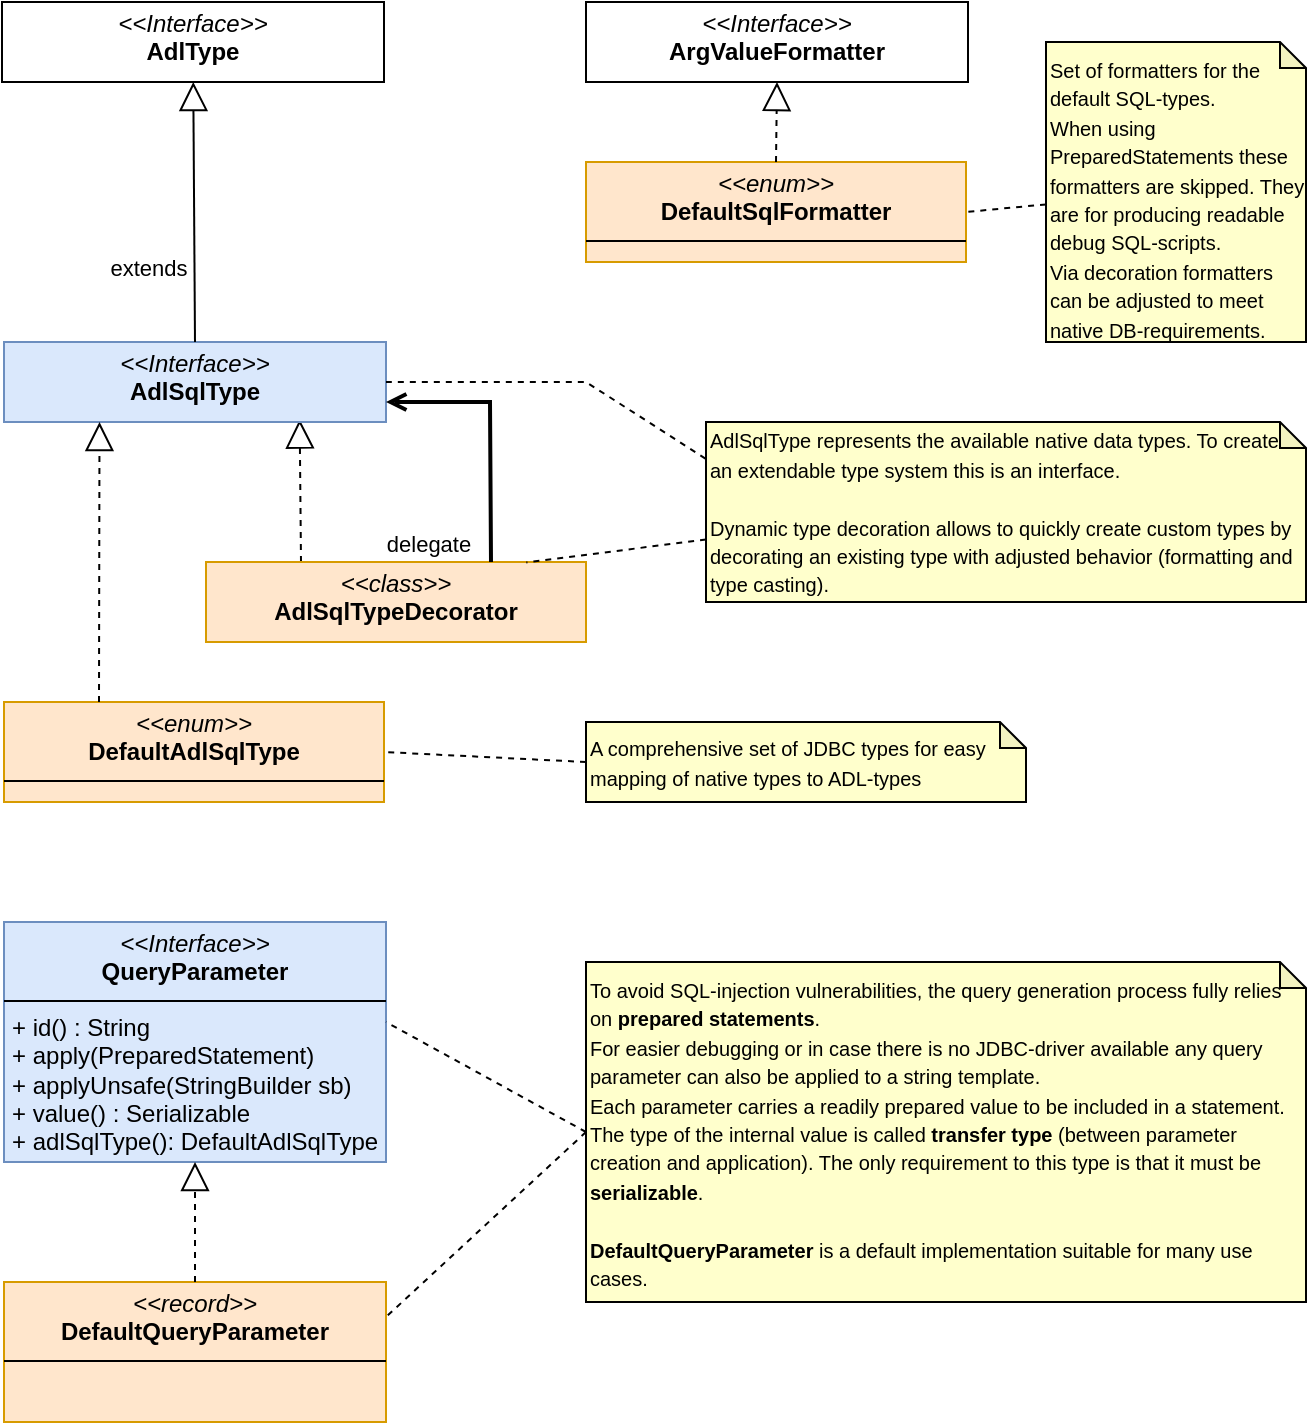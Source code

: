 <mxfile version="24.7.17" pages="4">
  <diagram name="Types and Parameters" id="B6yHBA0yNes8BWCViT4E">
    <mxGraphModel dx="737" dy="516" grid="1" gridSize="10" guides="1" tooltips="1" connect="1" arrows="1" fold="1" page="1" pageScale="1" pageWidth="827" pageHeight="1169" math="0" shadow="0">
      <root>
        <mxCell id="0" />
        <mxCell id="1" parent="0" />
        <mxCell id="3NF6qjgnj08wNpHQOnpI-2" value="&lt;p style=&quot;margin:0px;margin-top:4px;text-align:center;&quot;&gt;&lt;i&gt;&amp;lt;&amp;lt;Interface&amp;gt;&amp;gt;&lt;/i&gt;&lt;br&gt;&lt;b&gt;AdlType&lt;/b&gt;&lt;/p&gt;&lt;p style=&quot;margin:0px;margin-left:4px;&quot;&gt;&lt;br&gt;&lt;/p&gt;" style="verticalAlign=top;align=left;overflow=fill;html=1;whiteSpace=wrap;" parent="1" vertex="1">
          <mxGeometry x="18" y="30" width="191" height="40" as="geometry" />
        </mxCell>
        <mxCell id="3NF6qjgnj08wNpHQOnpI-20" value="&lt;p style=&quot;margin:0px;margin-top:4px;text-align:center;&quot;&gt;&lt;i&gt;&amp;lt;&amp;lt;enum&amp;gt;&amp;gt;&lt;/i&gt;&lt;br&gt;&lt;b&gt;DefaultAdlSqlType&lt;/b&gt;&lt;/p&gt;&lt;hr size=&quot;1&quot; style=&quot;border-style:solid;&quot;&gt;&lt;p style=&quot;margin:0px;margin-left:4px;&quot;&gt;&lt;br&gt;&lt;/p&gt;" style="verticalAlign=top;align=left;overflow=fill;html=1;whiteSpace=wrap;fillColor=#ffe6cc;strokeColor=#d79b00;" parent="1" vertex="1">
          <mxGeometry x="19" y="380" width="190" height="50" as="geometry" />
        </mxCell>
        <mxCell id="3NF6qjgnj08wNpHQOnpI-21" value="" style="endArrow=block;dashed=1;endFill=0;endSize=12;html=1;rounded=0;entryX=0.774;entryY=0.969;entryDx=0;entryDy=0;exitX=0.25;exitY=0;exitDx=0;exitDy=0;entryPerimeter=0;" parent="1" edge="1" target="3NF6qjgnj08wNpHQOnpI-22" source="VzG3GhmJKx8q3InaAPFt-4">
          <mxGeometry width="160" relative="1" as="geometry">
            <mxPoint x="160" y="380" as="sourcePoint" />
            <mxPoint x="310" y="340" as="targetPoint" />
          </mxGeometry>
        </mxCell>
        <mxCell id="3NF6qjgnj08wNpHQOnpI-22" value="&lt;p style=&quot;margin:0px;margin-top:4px;text-align:center;&quot;&gt;&lt;i&gt;&amp;lt;&amp;lt;Interface&amp;gt;&amp;gt;&lt;/i&gt;&lt;br&gt;&lt;b&gt;AdlSqlType&lt;/b&gt;&lt;/p&gt;&lt;p style=&quot;margin:0px;margin-left:4px;&quot;&gt;&lt;br&gt;&lt;/p&gt;" style="verticalAlign=top;align=left;overflow=fill;html=1;whiteSpace=wrap;fillColor=#dae8fc;strokeColor=#6c8ebf;" parent="1" vertex="1">
          <mxGeometry x="19" y="200" width="191" height="40" as="geometry" />
        </mxCell>
        <mxCell id="3NF6qjgnj08wNpHQOnpI-23" value="" style="endArrow=block;endFill=0;endSize=12;html=1;rounded=0;exitX=0.5;exitY=0;exitDx=0;exitDy=0;" parent="1" source="3NF6qjgnj08wNpHQOnpI-22" target="3NF6qjgnj08wNpHQOnpI-2" edge="1">
          <mxGeometry width="160" relative="1" as="geometry">
            <mxPoint x="629" y="285" as="sourcePoint" />
            <mxPoint x="120" y="340" as="targetPoint" />
          </mxGeometry>
        </mxCell>
        <mxCell id="VzG3GhmJKx8q3InaAPFt-8" value="extends" style="edgeLabel;html=1;align=center;verticalAlign=middle;resizable=0;points=[];" vertex="1" connectable="0" parent="3NF6qjgnj08wNpHQOnpI-23">
          <mxGeometry x="-0.498" relative="1" as="geometry">
            <mxPoint x="-24" y="-5" as="offset" />
          </mxGeometry>
        </mxCell>
        <mxCell id="VzG3GhmJKx8q3InaAPFt-2" value="&lt;span style=&quot;font-size: 10px;&quot;&gt;AdlSqlType represents the available native data types. To create an extendable type system this is an interface.&lt;/span&gt;&lt;div&gt;&lt;span style=&quot;font-size: 10px;&quot;&gt;&lt;br&gt;&lt;/span&gt;&lt;/div&gt;&lt;div&gt;&lt;span style=&quot;font-size: 10px;&quot;&gt;Dynamic type decoration allows to quickly create custom types by decorating an existing type with adjusted behavior (formatting and type casting).&lt;/span&gt;&lt;/div&gt;" style="shape=note;whiteSpace=wrap;html=1;backgroundOutline=1;darkOpacity=0.05;size=13;labelBackgroundColor=none;fillColor=#FFFFCC;gradientColor=none;align=left;" vertex="1" parent="1">
          <mxGeometry x="370" y="240" width="300" height="90" as="geometry" />
        </mxCell>
        <mxCell id="VzG3GhmJKx8q3InaAPFt-3" style="rounded=0;orthogonalLoop=1;jettySize=auto;html=1;entryX=1;entryY=0.5;entryDx=0;entryDy=0;endArrow=none;endFill=0;dashed=1;exitX=-0.001;exitY=0.203;exitDx=0;exitDy=0;exitPerimeter=0;" edge="1" parent="1" source="VzG3GhmJKx8q3InaAPFt-2" target="3NF6qjgnj08wNpHQOnpI-22">
          <mxGeometry relative="1" as="geometry">
            <mxPoint x="525" y="426" as="sourcePoint" />
            <mxPoint x="469" y="430" as="targetPoint" />
            <Array as="points">
              <mxPoint x="310" y="220" />
            </Array>
          </mxGeometry>
        </mxCell>
        <mxCell id="VzG3GhmJKx8q3InaAPFt-4" value="&lt;p style=&quot;margin:0px;margin-top:4px;text-align:center;&quot;&gt;&lt;i&gt;&amp;lt;&amp;lt;class&amp;gt;&amp;gt;&lt;/i&gt;&lt;br&gt;&lt;b&gt;AdlSqlTypeDecorator&lt;/b&gt;&lt;/p&gt;&lt;p style=&quot;margin:0px;margin-left:4px;&quot;&gt;&lt;br&gt;&lt;/p&gt;" style="verticalAlign=top;align=left;overflow=fill;html=1;whiteSpace=wrap;fillColor=#ffe6cc;strokeColor=#d79b00;" vertex="1" parent="1">
          <mxGeometry x="120" y="310" width="190" height="40" as="geometry" />
        </mxCell>
        <mxCell id="VzG3GhmJKx8q3InaAPFt-5" style="rounded=0;orthogonalLoop=1;jettySize=auto;html=1;entryX=1;entryY=0.75;entryDx=0;entryDy=0;endArrow=open;endFill=0;strokeWidth=2;exitX=0.75;exitY=0;exitDx=0;exitDy=0;" edge="1" parent="1" source="VzG3GhmJKx8q3InaAPFt-4" target="3NF6qjgnj08wNpHQOnpI-22">
          <mxGeometry relative="1" as="geometry">
            <mxPoint x="120" y="280" as="sourcePoint" />
            <mxPoint x="490" y="240" as="targetPoint" />
            <Array as="points">
              <mxPoint x="262" y="230" />
            </Array>
          </mxGeometry>
        </mxCell>
        <mxCell id="VzG3GhmJKx8q3InaAPFt-6" value="delegate" style="edgeLabel;html=1;align=center;verticalAlign=middle;resizable=0;points=[];" vertex="1" connectable="0" parent="VzG3GhmJKx8q3InaAPFt-5">
          <mxGeometry x="-0.398" relative="1" as="geometry">
            <mxPoint x="-32" y="30" as="offset" />
          </mxGeometry>
        </mxCell>
        <mxCell id="VzG3GhmJKx8q3InaAPFt-7" style="rounded=0;orthogonalLoop=1;jettySize=auto;html=1;entryX=0.843;entryY=0.005;entryDx=0;entryDy=0;endArrow=none;endFill=0;dashed=1;exitX=0;exitY=0.653;exitDx=0;exitDy=0;exitPerimeter=0;entryPerimeter=0;" edge="1" parent="1" source="VzG3GhmJKx8q3InaAPFt-2" target="VzG3GhmJKx8q3InaAPFt-4">
          <mxGeometry relative="1" as="geometry">
            <mxPoint x="320" y="255" as="sourcePoint" />
            <mxPoint x="220" y="230" as="targetPoint" />
          </mxGeometry>
        </mxCell>
        <mxCell id="VzG3GhmJKx8q3InaAPFt-9" value="" style="endArrow=block;dashed=1;endFill=0;endSize=12;html=1;rounded=0;entryX=0.25;entryY=1;entryDx=0;entryDy=0;exitX=0.25;exitY=0;exitDx=0;exitDy=0;" edge="1" parent="1" source="3NF6qjgnj08wNpHQOnpI-20" target="3NF6qjgnj08wNpHQOnpI-22">
          <mxGeometry width="160" relative="1" as="geometry">
            <mxPoint x="178" y="320" as="sourcePoint" />
            <mxPoint x="177" y="249" as="targetPoint" />
          </mxGeometry>
        </mxCell>
        <mxCell id="VzG3GhmJKx8q3InaAPFt-12" style="rounded=0;orthogonalLoop=1;jettySize=auto;html=1;entryX=1;entryY=0.5;entryDx=0;entryDy=0;dashed=1;endArrow=none;endFill=0;exitX=0;exitY=0.5;exitDx=0;exitDy=0;exitPerimeter=0;" edge="1" parent="1" source="VzG3GhmJKx8q3InaAPFt-10" target="3NF6qjgnj08wNpHQOnpI-20">
          <mxGeometry relative="1" as="geometry" />
        </mxCell>
        <mxCell id="VzG3GhmJKx8q3InaAPFt-10" value="&lt;span style=&quot;font-size: 10px;&quot;&gt;A comprehensive set of JDBC types for easy mapping of native types to ADL-types&lt;/span&gt;" style="shape=note;whiteSpace=wrap;html=1;backgroundOutline=1;darkOpacity=0.05;size=13;labelBackgroundColor=none;fillColor=#FFFFCC;gradientColor=none;align=left;" vertex="1" parent="1">
          <mxGeometry x="310" y="390" width="220" height="40" as="geometry" />
        </mxCell>
        <mxCell id="VzG3GhmJKx8q3InaAPFt-14" value="&lt;p style=&quot;margin:0px;margin-top:4px;text-align:center;&quot;&gt;&lt;i&gt;&amp;lt;&amp;lt;Interface&amp;gt;&amp;gt;&lt;/i&gt;&lt;br&gt;&lt;b&gt;QueryParameter&lt;/b&gt;&lt;/p&gt;&lt;hr size=&quot;1&quot; style=&quot;border-style:solid;&quot;&gt;&lt;p style=&quot;margin:0px;margin-left:4px;&quot;&gt;+ id() : String&lt;/p&gt;&lt;p style=&quot;margin:0px;margin-left:4px;&quot;&gt;+ apply(PreparedStatement)&lt;/p&gt;&lt;p style=&quot;margin:0px;margin-left:4px;&quot;&gt;+ applyUnsafe(StringBuilder sb)&lt;/p&gt;&lt;p style=&quot;margin:0px;margin-left:4px;&quot;&gt;+ value() : Serializable&lt;/p&gt;&lt;p style=&quot;margin:0px;margin-left:4px;&quot;&gt;+ adlSqlType(): DefaultAdlSqlType&lt;/p&gt;" style="verticalAlign=top;align=left;overflow=fill;html=1;whiteSpace=wrap;fillColor=#dae8fc;strokeColor=#6c8ebf;" vertex="1" parent="1">
          <mxGeometry x="19" y="490" width="191" height="120" as="geometry" />
        </mxCell>
        <mxCell id="VzG3GhmJKx8q3InaAPFt-15" value="&lt;span style=&quot;font-size: 10px;&quot;&gt;To avoid SQL-injection vulnerabilities, the query generation process fully relies on &lt;b&gt;prepared statements&lt;/b&gt;.&amp;nbsp;&lt;/span&gt;&lt;div&gt;&lt;span style=&quot;font-size: 10px;&quot;&gt;For easier debugging or in case there is no JDBC-driver available any query parameter can also be applied to a string template.&lt;/span&gt;&lt;/div&gt;&lt;div&gt;&lt;span style=&quot;font-size: 10px;&quot;&gt;Each parameter carries a readily prepared value to be included in a statement. The type of the internal value is called &lt;b&gt;transfer type&lt;/b&gt;&amp;nbsp;(between parameter creation and application). The only requirement to this type is that it must be &lt;b&gt;serializable&lt;/b&gt;.&lt;/span&gt;&lt;/div&gt;&lt;div&gt;&lt;span style=&quot;font-size: 10px;&quot;&gt;&lt;br&gt;&lt;/span&gt;&lt;/div&gt;&lt;div&gt;&lt;span style=&quot;font-size: 10px;&quot;&gt;&lt;b&gt;DefaultQueryParameter&lt;/b&gt; is a default implementation suitable for many use cases.&lt;/span&gt;&lt;/div&gt;" style="shape=note;whiteSpace=wrap;html=1;backgroundOutline=1;darkOpacity=0.05;size=13;labelBackgroundColor=none;fillColor=#FFFFCC;gradientColor=none;align=left;verticalAlign=top;" vertex="1" parent="1">
          <mxGeometry x="310" y="510" width="360" height="170" as="geometry" />
        </mxCell>
        <mxCell id="VzG3GhmJKx8q3InaAPFt-16" style="rounded=0;orthogonalLoop=1;jettySize=auto;html=1;dashed=1;endArrow=none;endFill=0;exitX=0;exitY=0.5;exitDx=0;exitDy=0;exitPerimeter=0;" edge="1" parent="1" source="VzG3GhmJKx8q3InaAPFt-15">
          <mxGeometry relative="1" as="geometry">
            <mxPoint x="300" y="530" as="sourcePoint" />
            <mxPoint x="210" y="540" as="targetPoint" />
          </mxGeometry>
        </mxCell>
        <mxCell id="VzG3GhmJKx8q3InaAPFt-17" value="&lt;p style=&quot;margin:0px;margin-top:4px;text-align:center;&quot;&gt;&lt;i&gt;&amp;lt;&amp;lt;record&amp;gt;&amp;gt;&lt;/i&gt;&lt;br&gt;&lt;b&gt;DefaultQueryParameter&lt;/b&gt;&lt;/p&gt;&lt;hr size=&quot;1&quot; style=&quot;border-style:solid;&quot;&gt;&lt;p style=&quot;margin:0px;margin-left:4px;&quot;&gt;&lt;br&gt;&lt;/p&gt;" style="verticalAlign=top;align=left;overflow=fill;html=1;whiteSpace=wrap;fillColor=#ffe6cc;strokeColor=#d79b00;" vertex="1" parent="1">
          <mxGeometry x="19" y="670" width="191" height="70" as="geometry" />
        </mxCell>
        <mxCell id="VzG3GhmJKx8q3InaAPFt-18" value="" style="endArrow=block;dashed=1;endFill=0;endSize=12;html=1;rounded=0;entryX=0.5;entryY=1;entryDx=0;entryDy=0;exitX=0.5;exitY=0;exitDx=0;exitDy=0;" edge="1" parent="1" source="VzG3GhmJKx8q3InaAPFt-17" target="VzG3GhmJKx8q3InaAPFt-14">
          <mxGeometry width="160" relative="1" as="geometry">
            <mxPoint x="77" y="390" as="sourcePoint" />
            <mxPoint x="77" y="250" as="targetPoint" />
          </mxGeometry>
        </mxCell>
        <mxCell id="VzG3GhmJKx8q3InaAPFt-23" style="rounded=0;orthogonalLoop=1;jettySize=auto;html=1;dashed=1;endArrow=none;endFill=0;exitX=0;exitY=0.5;exitDx=0;exitDy=0;exitPerimeter=0;entryX=1;entryY=0.25;entryDx=0;entryDy=0;" edge="1" parent="1" source="VzG3GhmJKx8q3InaAPFt-15" target="VzG3GhmJKx8q3InaAPFt-17">
          <mxGeometry relative="1" as="geometry">
            <mxPoint x="310" y="605" as="sourcePoint" />
            <mxPoint x="220" y="550" as="targetPoint" />
          </mxGeometry>
        </mxCell>
        <mxCell id="EDahRD0NgZOyH85qTdH9-1" value="&lt;p style=&quot;margin:0px;margin-top:4px;text-align:center;&quot;&gt;&lt;i&gt;&amp;lt;&amp;lt;enum&amp;gt;&amp;gt;&lt;/i&gt;&lt;br&gt;&lt;b&gt;DefaultSqlFormatter&lt;/b&gt;&lt;/p&gt;&lt;hr size=&quot;1&quot; style=&quot;border-style:solid;&quot;&gt;&lt;p style=&quot;margin:0px;margin-left:4px;&quot;&gt;&lt;br&gt;&lt;/p&gt;" style="verticalAlign=top;align=left;overflow=fill;html=1;whiteSpace=wrap;fillColor=#ffe6cc;strokeColor=#d79b00;" vertex="1" parent="1">
          <mxGeometry x="310" y="110" width="190" height="50" as="geometry" />
        </mxCell>
        <mxCell id="EDahRD0NgZOyH85qTdH9-2" value="&lt;p style=&quot;margin:0px;margin-top:4px;text-align:center;&quot;&gt;&lt;i&gt;&amp;lt;&amp;lt;Interface&amp;gt;&amp;gt;&lt;/i&gt;&lt;br&gt;&lt;b&gt;ArgValueFormatter&lt;/b&gt;&lt;/p&gt;&lt;p style=&quot;margin:0px;margin-left:4px;&quot;&gt;&lt;br&gt;&lt;/p&gt;" style="verticalAlign=top;align=left;overflow=fill;html=1;whiteSpace=wrap;" vertex="1" parent="1">
          <mxGeometry x="310" y="30" width="191" height="40" as="geometry" />
        </mxCell>
        <mxCell id="EDahRD0NgZOyH85qTdH9-3" value="" style="endArrow=block;dashed=1;endFill=0;endSize=12;html=1;rounded=0;entryX=0.5;entryY=1;entryDx=0;entryDy=0;exitX=0.5;exitY=0;exitDx=0;exitDy=0;" edge="1" parent="1" source="EDahRD0NgZOyH85qTdH9-1" target="EDahRD0NgZOyH85qTdH9-2">
          <mxGeometry width="160" relative="1" as="geometry">
            <mxPoint x="178" y="320" as="sourcePoint" />
            <mxPoint x="177" y="249" as="targetPoint" />
          </mxGeometry>
        </mxCell>
        <mxCell id="EDahRD0NgZOyH85qTdH9-6" style="rounded=0;orthogonalLoop=1;jettySize=auto;html=1;entryX=1;entryY=0.5;entryDx=0;entryDy=0;endArrow=none;endFill=0;dashed=1;" edge="1" parent="1" source="EDahRD0NgZOyH85qTdH9-4" target="EDahRD0NgZOyH85qTdH9-1">
          <mxGeometry relative="1" as="geometry" />
        </mxCell>
        <mxCell id="EDahRD0NgZOyH85qTdH9-4" value="&lt;span style=&quot;font-size: 10px;&quot;&gt;Set of formatters for the default SQL-types.&lt;/span&gt;&lt;div&gt;&lt;span style=&quot;font-size: 10px;&quot;&gt;When using PreparedStatements these formatters are skipped. They are for producing readable debug SQL-scripts.&lt;/span&gt;&lt;/div&gt;&lt;div&gt;&lt;span style=&quot;font-size: 10px;&quot;&gt;Via decoration formatters can be adjusted to meet native DB-requirements.&lt;/span&gt;&lt;/div&gt;" style="shape=note;whiteSpace=wrap;html=1;backgroundOutline=1;darkOpacity=0.05;size=13;labelBackgroundColor=none;fillColor=#FFFFCC;gradientColor=none;align=left;verticalAlign=top;" vertex="1" parent="1">
          <mxGeometry x="540" y="50" width="130" height="150" as="geometry" />
        </mxCell>
      </root>
    </mxGraphModel>
  </diagram>
  <diagram id="x_Kza-SuOTrE1SJIn9SX" name="Parameter Creator and Applicator">
    <mxGraphModel dx="737" dy="516" grid="1" gridSize="10" guides="1" tooltips="1" connect="1" arrows="1" fold="1" page="1" pageScale="1" pageWidth="1654" pageHeight="1169" math="0" shadow="0">
      <root>
        <mxCell id="0" />
        <mxCell id="1" parent="0" />
        <mxCell id="MIOLRvL_NecoNbi9XYqo-1" value="&lt;p style=&quot;margin:0px;margin-top:4px;text-align:center;&quot;&gt;&lt;i&gt;&amp;lt;&amp;lt;Interface&amp;gt;&amp;gt;&lt;/i&gt;&lt;br&gt;&lt;b&gt;QueryParameter&lt;/b&gt;&lt;/p&gt;&lt;hr size=&quot;1&quot; style=&quot;border-style:solid;&quot;&gt;&lt;p style=&quot;margin:0px;margin-left:4px;&quot;&gt;+ id() : String&lt;/p&gt;&lt;p style=&quot;margin:0px;margin-left:4px;&quot;&gt;+ apply(PreparedStatement)&lt;/p&gt;&lt;p style=&quot;margin:0px;margin-left:4px;&quot;&gt;+ applyUnsafe(StringBuilder sb)&lt;/p&gt;&lt;p style=&quot;margin:0px;margin-left:4px;&quot;&gt;&lt;br&gt;&lt;/p&gt;" style="verticalAlign=top;align=left;overflow=fill;html=1;whiteSpace=wrap;fillColor=#dae8fc;strokeColor=#6c8ebf;" vertex="1" parent="1">
          <mxGeometry x="260" y="50" width="191" height="100" as="geometry" />
        </mxCell>
        <mxCell id="MIOLRvL_NecoNbi9XYqo-3" style="rounded=0;orthogonalLoop=1;jettySize=auto;html=1;entryX=0.25;entryY=1;entryDx=0;entryDy=0;dashed=1;endArrow=openThin;endFill=0;" edge="1" parent="1" source="MIOLRvL_NecoNbi9XYqo-2" target="MIOLRvL_NecoNbi9XYqo-1">
          <mxGeometry relative="1" as="geometry" />
        </mxCell>
        <mxCell id="MIOLRvL_NecoNbi9XYqo-4" value="&amp;lt;&amp;lt;produces&amp;gt;&amp;gt;" style="edgeLabel;html=1;align=center;verticalAlign=middle;resizable=0;points=[];" vertex="1" connectable="0" parent="MIOLRvL_NecoNbi9XYqo-3">
          <mxGeometry x="0.016" y="1" relative="1" as="geometry">
            <mxPoint x="-44" as="offset" />
          </mxGeometry>
        </mxCell>
        <mxCell id="MIOLRvL_NecoNbi9XYqo-2" value="&lt;p style=&quot;margin:0px;margin-top:4px;text-align:center;&quot;&gt;&lt;i&gt;&amp;lt;&amp;lt;Interface&amp;gt;&amp;gt;&lt;/i&gt;&lt;br&gt;&lt;b&gt;QueryParameterCreator&lt;/b&gt;&lt;/p&gt;&lt;hr size=&quot;1&quot; style=&quot;border-style:solid;&quot;&gt;&lt;p style=&quot;margin:0px;margin-left:4px;&quot;&gt;+ createParameter(...) : QueryParameter&lt;/p&gt;" style="verticalAlign=top;align=left;overflow=fill;html=1;whiteSpace=wrap;fillColor=#dae8fc;strokeColor=#6c8ebf;" vertex="1" parent="1">
          <mxGeometry x="50" y="230" width="230" height="80" as="geometry" />
        </mxCell>
        <mxCell id="MIOLRvL_NecoNbi9XYqo-5" value="&lt;p style=&quot;margin:0px;margin-top:4px;text-align:center;&quot;&gt;&lt;i&gt;&amp;lt;&amp;lt;Interface&amp;gt;&amp;gt;&lt;/i&gt;&lt;br&gt;&lt;b&gt;QueryParameterApplicator&lt;/b&gt;&lt;/p&gt;&lt;hr size=&quot;1&quot; style=&quot;border-style:solid;&quot;&gt;&lt;p style=&quot;margin: 0px 0px 0px 4px;&quot;&gt;+ apply(PreparedStatement, QueryParameter)&lt;/p&gt;&lt;p style=&quot;margin: 0px 0px 0px 4px;&quot;&gt;+ applyUnsafe(StringBuilder sb, QueryParameter)&lt;/p&gt;" style="verticalAlign=top;align=left;overflow=fill;html=1;whiteSpace=wrap;fillColor=#dae8fc;strokeColor=#6c8ebf;" vertex="1" parent="1">
          <mxGeometry x="370" y="230" width="280" height="80" as="geometry" />
        </mxCell>
        <mxCell id="ckZwHOcWUMg5kmXSaNj4-1" style="rounded=0;orthogonalLoop=1;jettySize=auto;html=1;entryX=0.75;entryY=1;entryDx=0;entryDy=0;dashed=1;endArrow=openThin;endFill=0;exitX=0.25;exitY=0;exitDx=0;exitDy=0;" edge="1" parent="1" source="MIOLRvL_NecoNbi9XYqo-5" target="MIOLRvL_NecoNbi9XYqo-1">
          <mxGeometry relative="1" as="geometry">
            <mxPoint x="223" y="240" as="sourcePoint" />
            <mxPoint x="318" y="160" as="targetPoint" />
          </mxGeometry>
        </mxCell>
        <mxCell id="ckZwHOcWUMg5kmXSaNj4-2" value="&amp;lt;&amp;lt;applies&amp;gt;&amp;gt;" style="edgeLabel;html=1;align=center;verticalAlign=middle;resizable=0;points=[];" vertex="1" connectable="0" parent="ckZwHOcWUMg5kmXSaNj4-1">
          <mxGeometry x="0.016" y="1" relative="1" as="geometry">
            <mxPoint x="48" as="offset" />
          </mxGeometry>
        </mxCell>
        <mxCell id="0qeALjtvva6mWQWMnZqH-1" value="&lt;p style=&quot;margin:0px;margin-top:4px;text-align:center;&quot;&gt;&lt;i&gt;&amp;lt;&amp;lt;class&amp;gt;&amp;gt;&lt;/i&gt;&lt;br&gt;&lt;b&gt;DefaultQueryParameterCreator&lt;/b&gt;&lt;/p&gt;&lt;hr size=&quot;1&quot; style=&quot;border-style:solid;&quot;&gt;&lt;p style=&quot;margin:0px;margin-left:4px;&quot;&gt;&lt;br&gt;&lt;/p&gt;" style="verticalAlign=top;align=left;overflow=fill;html=1;whiteSpace=wrap;fillColor=#ffe6cc;strokeColor=#d79b00;" vertex="1" parent="1">
          <mxGeometry x="50" y="380" width="230" height="70" as="geometry" />
        </mxCell>
        <mxCell id="9kdbn6EF4n3llMZGYcnC-1" value="" style="endArrow=block;dashed=1;endFill=0;endSize=12;html=1;rounded=0;entryX=0.5;entryY=1;entryDx=0;entryDy=0;exitX=0.5;exitY=0;exitDx=0;exitDy=0;" edge="1" parent="1" source="0qeALjtvva6mWQWMnZqH-1" target="MIOLRvL_NecoNbi9XYqo-2">
          <mxGeometry width="160" relative="1" as="geometry">
            <mxPoint x="67" y="380" as="sourcePoint" />
            <mxPoint x="67" y="240" as="targetPoint" />
          </mxGeometry>
        </mxCell>
        <mxCell id="9kdbn6EF4n3llMZGYcnC-2" value="&lt;p style=&quot;margin:0px;margin-top:4px;text-align:center;&quot;&gt;&lt;i&gt;&amp;lt;&amp;lt;class&amp;gt;&amp;gt;&lt;/i&gt;&lt;br&gt;&lt;b&gt;DefaultQueryParameterApplicator&lt;/b&gt;&lt;/p&gt;&lt;hr size=&quot;1&quot; style=&quot;border-style:solid;&quot;&gt;&lt;p style=&quot;margin:0px;margin-left:4px;&quot;&gt;&lt;br&gt;&lt;/p&gt;" style="verticalAlign=top;align=left;overflow=fill;html=1;whiteSpace=wrap;fillColor=#ffe6cc;strokeColor=#d79b00;" vertex="1" parent="1">
          <mxGeometry x="370" y="380" width="280" height="70" as="geometry" />
        </mxCell>
        <mxCell id="9kdbn6EF4n3llMZGYcnC-3" value="" style="endArrow=block;dashed=1;endFill=0;endSize=12;html=1;rounded=0;entryX=0.5;entryY=1;entryDx=0;entryDy=0;exitX=0.5;exitY=0;exitDx=0;exitDy=0;" edge="1" parent="1" source="9kdbn6EF4n3llMZGYcnC-2">
          <mxGeometry width="160" relative="1" as="geometry">
            <mxPoint x="509.76" y="380" as="sourcePoint" />
            <mxPoint x="509.76" y="310" as="targetPoint" />
          </mxGeometry>
        </mxCell>
        <mxCell id="9y1AJoY2CtdxsoXdOeCZ-1" value="&lt;span style=&quot;font-size: 10px;&quot;&gt;The creation of parameters occur throughout the query generation process, and the order is not always in sync with the final script structure.&amp;nbsp;&lt;/span&gt;&lt;span style=&quot;font-size: 10px; background-color: initial;&quot;&gt;Thus the creation of a parameter and its application to the final script are &lt;/span&gt;&lt;b style=&quot;font-size: 10px; background-color: initial;&quot;&gt;temporarily decoupled&lt;/b&gt;&lt;span style=&quot;font-size: 10px; background-color: initial;&quot;&gt;.&lt;/span&gt;&lt;div&gt;&lt;span style=&quot;font-size: 10px;&quot;&gt;Creator and Applicator don&#39;t have any direct dependency but a strong relationship regarding the parameters being transferred between them. Custom types may require changes to creator, applicator or both, especially when introducing a custom transfer type.&lt;/span&gt;&lt;/div&gt;" style="shape=note;whiteSpace=wrap;html=1;backgroundOutline=1;darkOpacity=0.05;size=13;labelBackgroundColor=none;fillColor=#FFFFCC;gradientColor=none;align=left;verticalAlign=top;" vertex="1" parent="1">
          <mxGeometry x="50" y="490" width="600" height="70" as="geometry" />
        </mxCell>
      </root>
    </mxGraphModel>
  </diagram>
  <diagram id="b90fduYLuyM12BCiU1hl" name="Query Template">
    <mxGraphModel dx="885" dy="619" grid="1" gridSize="10" guides="1" tooltips="1" connect="1" arrows="1" fold="1" page="1" pageScale="1" pageWidth="1654" pageHeight="1169" math="0" shadow="0">
      <root>
        <mxCell id="0" />
        <mxCell id="1" parent="0" />
        <mxCell id="m3eZe2TsLJa4BU7yAmKE-1" value="&lt;p style=&quot;margin:0px;margin-top:4px;text-align:center;&quot;&gt;&lt;i&gt;&amp;lt;&amp;lt;Interface&amp;gt;&amp;gt;&lt;/i&gt;&lt;br&gt;&lt;b&gt;QueryParameter&lt;/b&gt;&lt;/p&gt;&lt;hr size=&quot;1&quot; style=&quot;border-style:solid;&quot;&gt;&lt;p style=&quot;margin:0px;margin-left:4px;&quot;&gt;&lt;br&gt;&lt;/p&gt;" style="verticalAlign=top;align=left;overflow=fill;html=1;whiteSpace=wrap;fillColor=#dae8fc;strokeColor=#6c8ebf;" vertex="1" parent="1">
          <mxGeometry x="90" y="60" width="191" height="60" as="geometry" />
        </mxCell>
        <mxCell id="m3eZe2TsLJa4BU7yAmKE-2" value="" style="endArrow=diamondThin;endFill=0;endSize=24;html=1;rounded=0;strokeWidth=2;exitX=0.5;exitY=1;exitDx=0;exitDy=0;startArrow=open;startFill=0;entryX=0.5;entryY=0;entryDx=0;entryDy=0;" edge="1" parent="1" source="m3eZe2TsLJa4BU7yAmKE-1" target="P41EKG27X_TSdS8ak9Q--1">
          <mxGeometry width="160" relative="1" as="geometry">
            <mxPoint x="420" y="460" as="sourcePoint" />
            <mxPoint x="185" y="210" as="targetPoint" />
          </mxGeometry>
        </mxCell>
        <mxCell id="m3eZe2TsLJa4BU7yAmKE-3" value="orderedParameters" style="edgeLabel;html=1;align=center;verticalAlign=middle;resizable=0;points=[];" vertex="1" connectable="0" parent="m3eZe2TsLJa4BU7yAmKE-2">
          <mxGeometry x="0.289" y="-3" relative="1" as="geometry">
            <mxPoint x="58" y="-5" as="offset" />
          </mxGeometry>
        </mxCell>
        <mxCell id="m3eZe2TsLJa4BU7yAmKE-4" value="*" style="edgeLabel;html=1;align=center;verticalAlign=middle;resizable=0;points=[];" vertex="1" connectable="0" parent="m3eZe2TsLJa4BU7yAmKE-2">
          <mxGeometry x="-0.831" relative="1" as="geometry">
            <mxPoint x="-14" y="1" as="offset" />
          </mxGeometry>
        </mxCell>
        <mxCell id="9ovojzfolf14HmZB8hPD-2" style="rounded=0;orthogonalLoop=1;jettySize=auto;html=1;endArrow=none;endFill=0;dashed=1;entryX=1;entryY=0.5;entryDx=0;entryDy=0;" edge="1" parent="1" source="9ovojzfolf14HmZB8hPD-1" target="P41EKG27X_TSdS8ak9Q--1">
          <mxGeometry relative="1" as="geometry">
            <mxPoint x="300" y="260" as="targetPoint" />
          </mxGeometry>
        </mxCell>
        <mxCell id="9ovojzfolf14HmZB8hPD-1" value="&lt;span style=&quot;font-size: 10px;&quot;&gt;A QueryTemplateWithParameters is a script (qmTemplate) for a PreparedStatement where each parameter is represented by a question mark.&lt;/span&gt;&lt;div&gt;&lt;span style=&quot;font-size: 10px;&quot;&gt;&lt;br&gt;&lt;/span&gt;&lt;/div&gt;&lt;div&gt;&lt;span style=&quot;font-size: 10px;&quot;&gt;The template knows the parameters in order of appearance, so they can be applied correctly when setting up a PreparedStatement.&lt;/span&gt;&lt;/div&gt;&lt;div&gt;&lt;span style=&quot;font-size: 10px;&quot;&gt;&lt;br&gt;&lt;/span&gt;&lt;/div&gt;&lt;div&gt;&lt;span style=&quot;font-size: 10px;&quot;&gt;There is also included a list with the exact positions of the question marks, so they can be replaced with formatted values (for debugging, or in case there is no JDBC-driver available).&lt;/span&gt;&lt;/div&gt;" style="shape=note;whiteSpace=wrap;html=1;backgroundOutline=1;darkOpacity=0.05;size=13;labelBackgroundColor=none;fillColor=#FFFFCC;gradientColor=none;align=left;verticalAlign=top;" vertex="1" parent="1">
          <mxGeometry x="350" y="160" width="270" height="190" as="geometry" />
        </mxCell>
        <mxCell id="P41EKG27X_TSdS8ak9Q--1" value="&lt;p style=&quot;margin:0px;margin-top:4px;text-align:center;&quot;&gt;&lt;i&gt;&amp;lt;&amp;lt;record&amp;gt;&amp;gt;&lt;/i&gt;&lt;br&gt;&lt;b&gt;QueryTemplateWithParameters&lt;/b&gt;&lt;br&gt;&lt;/p&gt;&lt;hr size=&quot;1&quot; style=&quot;border-style:solid;&quot;&gt;&lt;p style=&quot;margin: 0px 0px 0px 4px;&quot;&gt;+ qmTemplate : String&lt;/p&gt;&lt;p style=&quot;margin: 0px 0px 0px 4px;&quot;&gt;+ qmPositions : List&amp;lt;Integer&amp;gt;&lt;/p&gt;&lt;hr size=&quot;1&quot; style=&quot;border-style:solid;&quot;&gt;&lt;p style=&quot;margin: 0px 0px 0px 4px;&quot;&gt;+ apply(PreparedStatement)&lt;/p&gt;&lt;p style=&quot;margin: 0px 0px 0px 4px;&quot;&gt;+ applyUnsafe(StringBuilder)&lt;/p&gt;" style="verticalAlign=top;align=left;overflow=fill;html=1;whiteSpace=wrap;fillColor=#ffe6cc;strokeColor=#d79b00;" vertex="1" parent="1">
          <mxGeometry x="90" y="220" width="190" height="130" as="geometry" />
        </mxCell>
      </root>
    </mxGraphModel>
  </diagram>
  <diagram id="ghDfkuzM7oT6vlfFxHrg" name="Parameter Collection">
    <mxGraphModel dx="885" dy="619" grid="1" gridSize="10" guides="1" tooltips="1" connect="1" arrows="1" fold="1" page="1" pageScale="1" pageWidth="1654" pageHeight="1169" math="0" shadow="0">
      <root>
        <mxCell id="0" />
        <mxCell id="1" parent="0" />
        <mxCell id="CnBv8r-z8xxs7eIVJ4Ra-1" value="" style="shape=step;perimeter=stepPerimeter;whiteSpace=wrap;html=1;fixedSize=1;size=30;fillColor=#fff2cc;strokeColor=#d6b656;" vertex="1" parent="1">
          <mxGeometry x="330" y="170" width="130" height="80" as="geometry" />
        </mxCell>
        <mxCell id="CnBv8r-z8xxs7eIVJ4Ra-2" value="" style="shape=offPageConnector;whiteSpace=wrap;html=1;rotation=-90;size=0.15;fillColor=#fff2cc;strokeColor=#d6b656;" vertex="1" parent="1">
          <mxGeometry x="210" y="110" width="80" height="200" as="geometry" />
        </mxCell>
        <mxCell id="88fcjvAl9bjT-7IUq75g-1" value="Build main query conditions&amp;nbsp;" style="text;html=1;align=center;verticalAlign=middle;whiteSpace=wrap;rounded=0;fontSize=14;" vertex="1" parent="1">
          <mxGeometry x="155" y="195" width="180" height="30" as="geometry" />
        </mxCell>
        <mxCell id="88fcjvAl9bjT-7IUq75g-2" value="Build&lt;div&gt;Selections&lt;/div&gt;" style="text;html=1;align=center;verticalAlign=middle;whiteSpace=wrap;rounded=0;fontSize=14;" vertex="1" parent="1">
          <mxGeometry x="340" y="195" width="120" height="30" as="geometry" />
        </mxCell>
        <mxCell id="88fcjvAl9bjT-7IUq75g-3" value="" style="shape=step;perimeter=stepPerimeter;whiteSpace=wrap;html=1;fixedSize=1;size=30;fillColor=#fff2cc;strokeColor=#d6b656;" vertex="1" parent="1">
          <mxGeometry x="440" y="170" width="130" height="80" as="geometry" />
        </mxCell>
        <mxCell id="88fcjvAl9bjT-7IUq75g-4" value="Build Joins" style="text;html=1;align=center;verticalAlign=middle;whiteSpace=wrap;rounded=0;fontSize=14;" vertex="1" parent="1">
          <mxGeometry x="478" y="195" width="60" height="30" as="geometry" />
        </mxCell>
        <mxCell id="88fcjvAl9bjT-7IUq75g-5" value="" style="shape=step;perimeter=stepPerimeter;whiteSpace=wrap;html=1;fixedSize=1;size=30;fillColor=#dae8fc;strokeColor=#6c8ebf;" vertex="1" parent="1">
          <mxGeometry x="550" y="170" width="130" height="80" as="geometry" />
        </mxCell>
        <mxCell id="88fcjvAl9bjT-7IUq75g-6" value="Prepare&lt;div&gt;Statement&lt;/div&gt;" style="text;html=1;align=center;verticalAlign=middle;whiteSpace=wrap;rounded=0;fontSize=14;" vertex="1" parent="1">
          <mxGeometry x="580" y="195" width="80" height="30" as="geometry" />
        </mxCell>
        <mxCell id="88fcjvAl9bjT-7IUq75g-7" value="" style="shape=step;perimeter=stepPerimeter;whiteSpace=wrap;html=1;fixedSize=1;size=30;fillColor=#e1d5e7;strokeColor=#9673a6;" vertex="1" parent="1">
          <mxGeometry x="660" y="170" width="130" height="80" as="geometry" />
        </mxCell>
        <mxCell id="88fcjvAl9bjT-7IUq75g-8" value="Apply&lt;div&gt;Parameters&lt;/div&gt;" style="text;html=1;align=center;verticalAlign=middle;whiteSpace=wrap;rounded=0;fontSize=14;" vertex="1" parent="1">
          <mxGeometry x="690" y="195" width="80" height="30" as="geometry" />
        </mxCell>
        <mxCell id="88fcjvAl9bjT-7IUq75g-11" value="" style="shape=singleArrow;direction=south;whiteSpace=wrap;html=1;arrowWidth=0.424;arrowSize=0.236;fillColor=#b8b2b2;strokeColor=none;" vertex="1" parent="1">
          <mxGeometry x="176" y="50" width="60" height="110" as="geometry" />
        </mxCell>
        <mxCell id="88fcjvAl9bjT-7IUq75g-13" value="Expression" style="text;html=1;align=center;verticalAlign=middle;whiteSpace=wrap;rounded=0;fontSize=14;rotation=-90;fontColor=#ffffff;" vertex="1" parent="1">
          <mxGeometry x="160" y="79" width="90" height="30" as="geometry" />
        </mxCell>
        <mxCell id="88fcjvAl9bjT-7IUq75g-14" value="" style="shape=singleArrow;direction=south;whiteSpace=wrap;html=1;arrowWidth=0.424;arrowSize=0.236;fillColor=#b8b2b2;strokeColor=none;" vertex="1" parent="1">
          <mxGeometry x="250" y="50" width="60" height="110" as="geometry" />
        </mxCell>
        <mxCell id="88fcjvAl9bjT-7IUq75g-15" value="DataBinding" style="text;html=1;align=center;verticalAlign=middle;whiteSpace=wrap;rounded=0;fontSize=14;rotation=-90;fontColor=#ffffff;" vertex="1" parent="1">
          <mxGeometry x="235" y="78" width="90" height="30" as="geometry" />
        </mxCell>
        <mxCell id="88fcjvAl9bjT-7IUq75g-16" value="" style="shape=singleArrow;direction=south;whiteSpace=wrap;html=1;arrowWidth=0.324;arrowSize=0.203;fillColor=#b8b2b2;strokeColor=none;rotation=-180;" vertex="1" parent="1">
          <mxGeometry x="700" y="260" width="35" height="50" as="geometry" />
        </mxCell>
        <mxCell id="88fcjvAl9bjT-7IUq75g-17" value="" style="rounded=0;whiteSpace=wrap;html=1;fillColor=#b8b2b2;strokeColor=none;" vertex="1" parent="1">
          <mxGeometry x="240" y="300" width="480" height="10" as="geometry" />
        </mxCell>
        <mxCell id="88fcjvAl9bjT-7IUq75g-18" value="" style="shape=singleArrow;direction=south;whiteSpace=wrap;html=1;arrowWidth=0.306;arrowSize=0.419;fillColor=#b8b2b2;strokeColor=none;rotation=0;" vertex="1" parent="1">
          <mxGeometry x="227.5" y="260" width="35" height="31" as="geometry" />
        </mxCell>
        <mxCell id="88fcjvAl9bjT-7IUq75g-20" value="" style="shape=singleArrow;direction=south;whiteSpace=wrap;html=1;arrowWidth=0.306;arrowSize=0.419;fillColor=#b8b2b2;strokeColor=none;rotation=0;" vertex="1" parent="1">
          <mxGeometry x="370" y="260" width="35" height="31" as="geometry" />
        </mxCell>
        <mxCell id="88fcjvAl9bjT-7IUq75g-21" value="" style="shape=singleArrow;direction=south;whiteSpace=wrap;html=1;arrowWidth=0.306;arrowSize=0.419;fillColor=#b8b2b2;strokeColor=none;rotation=0;" vertex="1" parent="1">
          <mxGeometry x="487.5" y="260" width="35" height="31" as="geometry" />
        </mxCell>
        <mxCell id="88fcjvAl9bjT-7IUq75g-23" value="Collect Query Parameters" style="text;html=1;align=center;verticalAlign=middle;whiteSpace=wrap;rounded=0;fontSize=14;" vertex="1" parent="1">
          <mxGeometry x="380" y="310" width="200" height="30" as="geometry" />
        </mxCell>
        <mxCell id="88fcjvAl9bjT-7IUq75g-24" value="" style="shape=step;perimeter=stepPerimeter;whiteSpace=wrap;html=1;fixedSize=1;size=30;fillColor=#d5e8d4;strokeColor=#82b366;" vertex="1" parent="1">
          <mxGeometry x="770" y="170" width="130" height="80" as="geometry" />
        </mxCell>
        <mxCell id="88fcjvAl9bjT-7IUq75g-25" value="Execute&lt;div&gt;Statement&lt;/div&gt;" style="text;html=1;align=center;verticalAlign=middle;whiteSpace=wrap;rounded=0;fontSize=14;" vertex="1" parent="1">
          <mxGeometry x="800" y="195" width="80" height="30" as="geometry" />
        </mxCell>
        <mxCell id="L-jlX7FHs50Xo8GS3oBe-1" value="&lt;span style=&quot;font-size: 10px;&quot;&gt;During the whole process query parameters may be created. Parts of the final SQL-script may be created out-of-order or even vanish due to late decisions. Thus, there is no absolute parameter position in the SQL-script until the script is complete. To address this problem, every parameter has a unique ID, represented by a placeholder &lt;b&gt;${ID}&lt;/b&gt; until the final SQL-structure is complete. During the preparation of the statement these placeholders get replaced by &#39;?&#39; to conform to JDBC-conventions.&lt;/span&gt;" style="shape=note;whiteSpace=wrap;html=1;backgroundOutline=1;darkOpacity=0.05;size=13;labelBackgroundColor=none;fillColor=#FFFFCC;gradientColor=none;align=left;verticalAlign=top;" vertex="1" parent="1">
          <mxGeometry x="348.75" y="60" width="551.25" height="90" as="geometry" />
        </mxCell>
      </root>
    </mxGraphModel>
  </diagram>
</mxfile>
